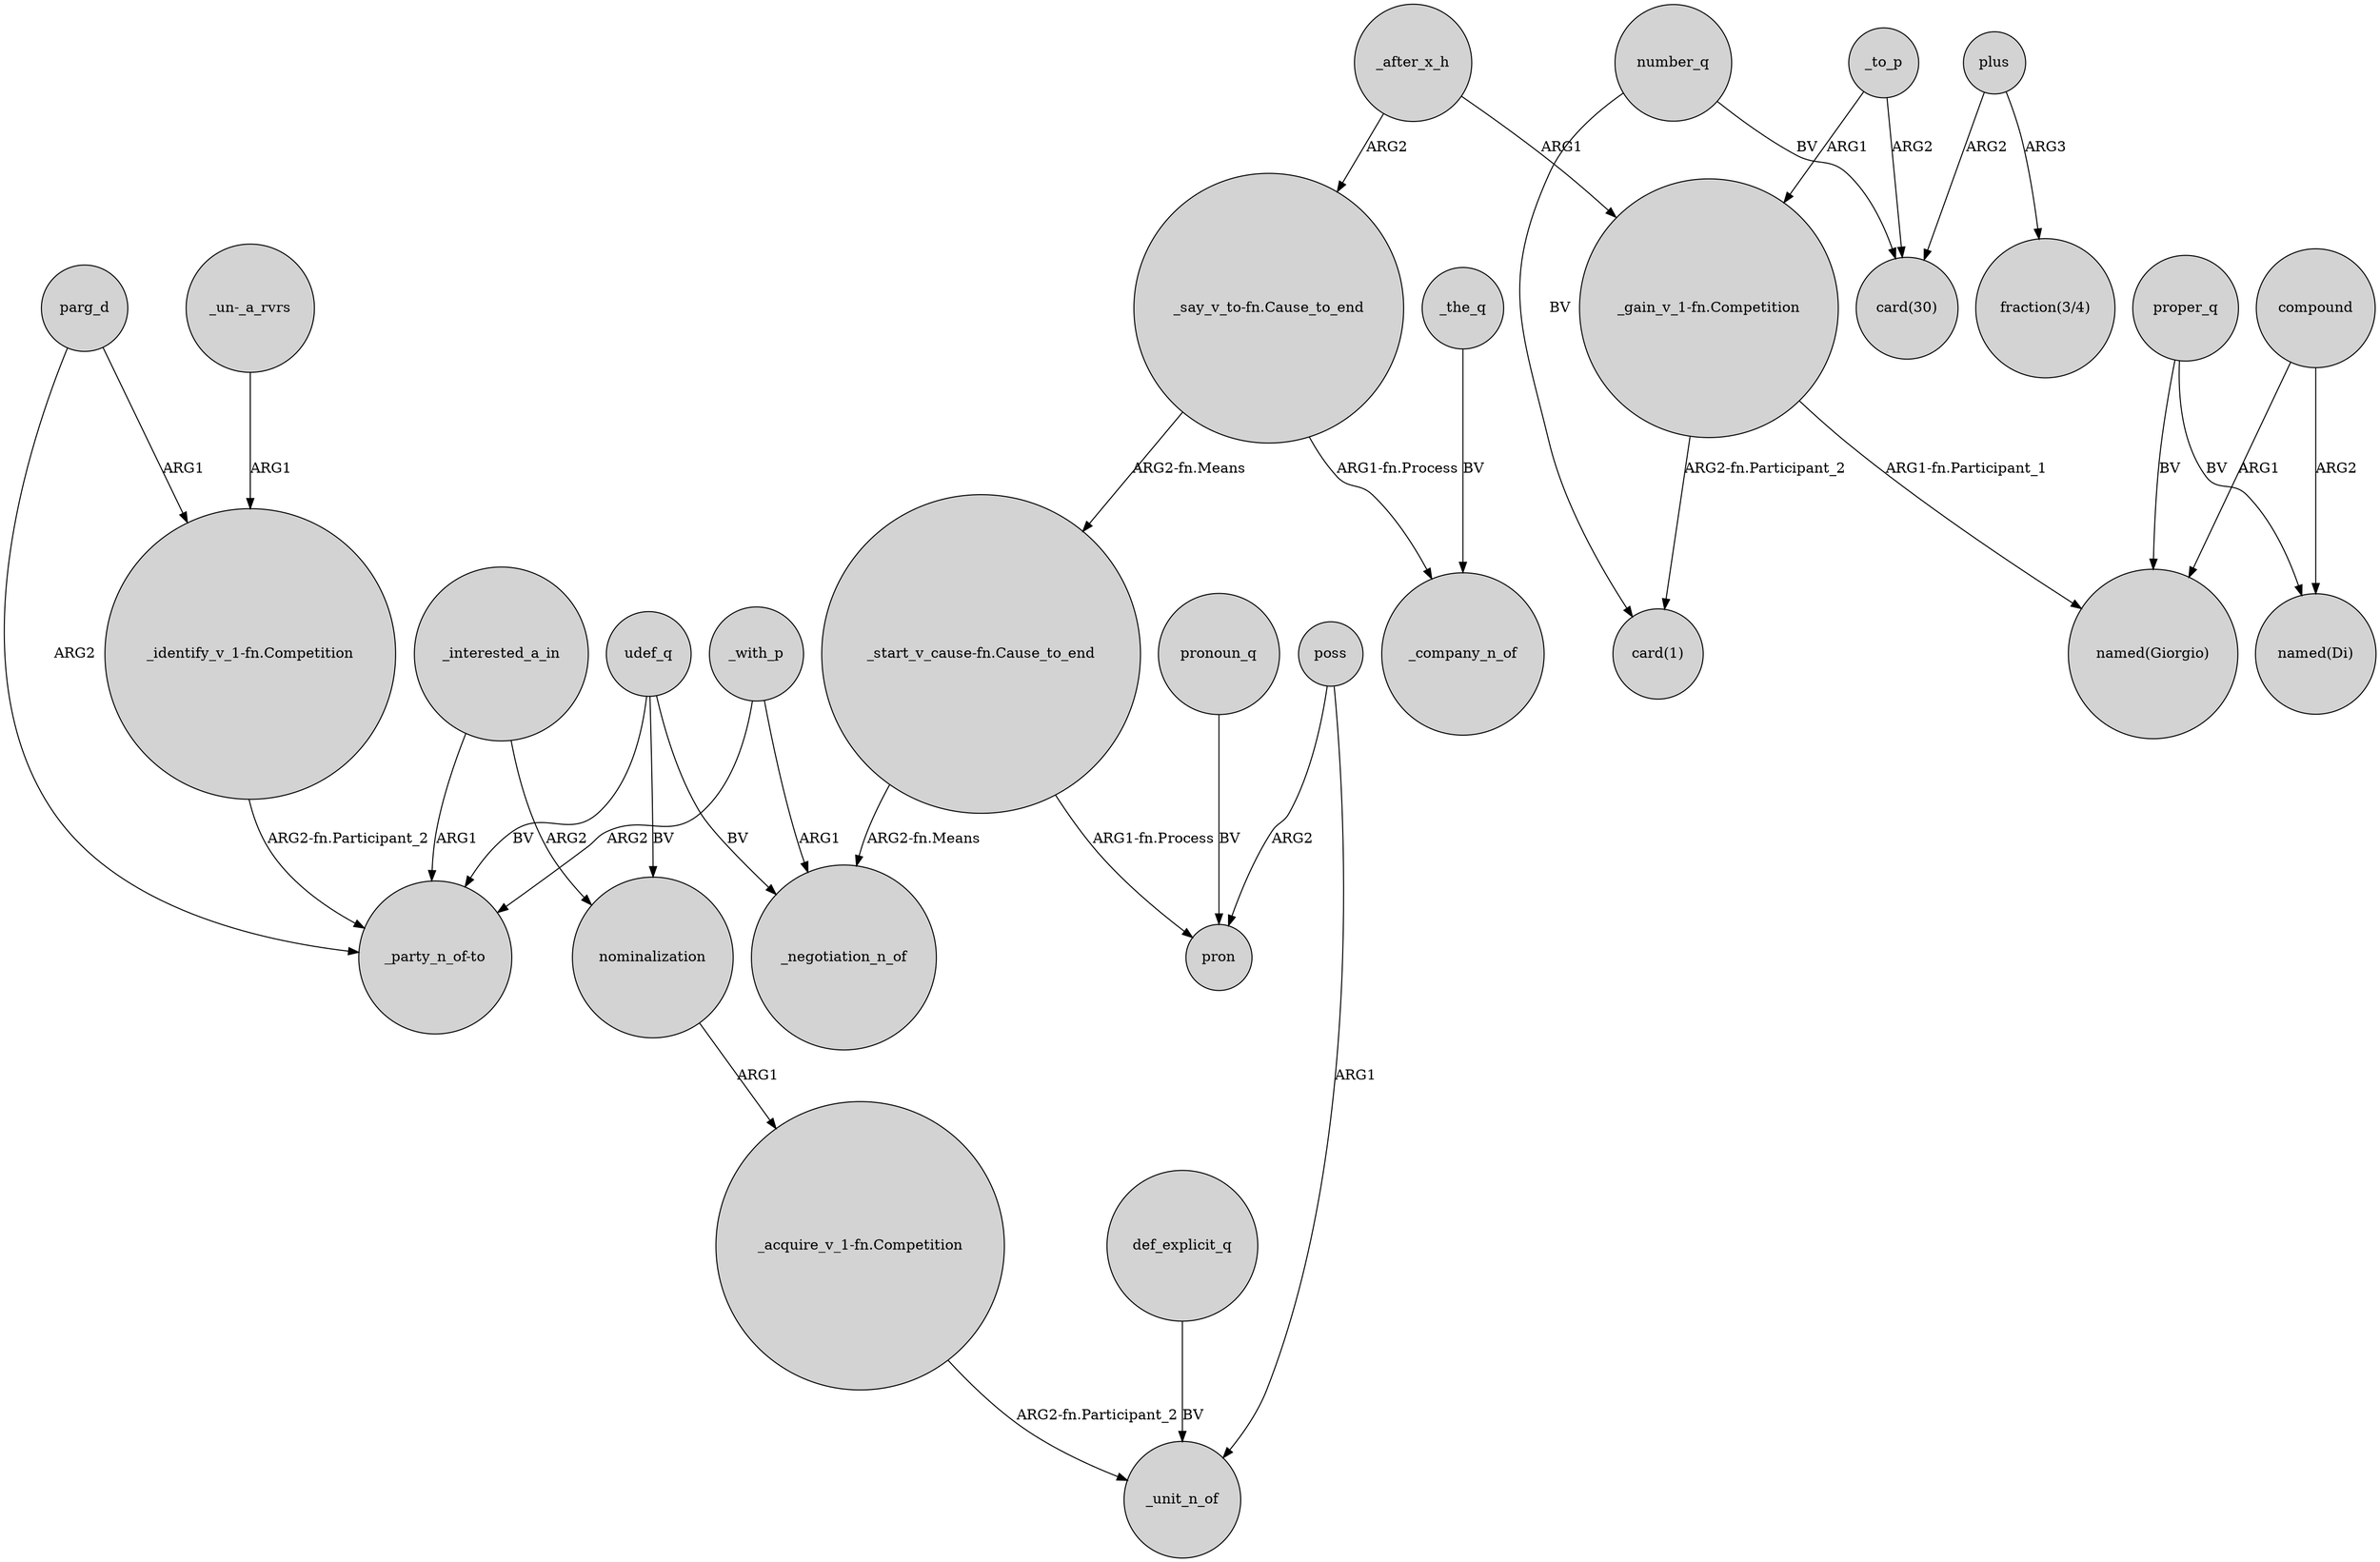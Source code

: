 digraph {
	node [shape=circle style=filled]
	_with_p -> "_party_n_of-to" [label=ARG2]
	proper_q -> "named(Di)" [label=BV]
	"_start_v_cause-fn.Cause_to_end" -> _negotiation_n_of [label="ARG2-fn.Means"]
	_interested_a_in -> nominalization [label=ARG2]
	number_q -> "card(1)" [label=BV]
	parg_d -> "_party_n_of-to" [label=ARG2]
	udef_q -> nominalization [label=BV]
	"_gain_v_1-fn.Competition" -> "card(1)" [label="ARG2-fn.Participant_2"]
	_to_p -> "_gain_v_1-fn.Competition" [label=ARG1]
	_to_p -> "card(30)" [label=ARG2]
	_interested_a_in -> "_party_n_of-to" [label=ARG1]
	plus -> "card(30)" [label=ARG2]
	parg_d -> "_identify_v_1-fn.Competition" [label=ARG1]
	pronoun_q -> pron [label=BV]
	poss -> pron [label=ARG2]
	proper_q -> "named(Giorgio)" [label=BV]
	def_explicit_q -> _unit_n_of [label=BV]
	"_say_v_to-fn.Cause_to_end" -> "_start_v_cause-fn.Cause_to_end" [label="ARG2-fn.Means"]
	"_identify_v_1-fn.Competition" -> "_party_n_of-to" [label="ARG2-fn.Participant_2"]
	udef_q -> _negotiation_n_of [label=BV]
	"_un-_a_rvrs" -> "_identify_v_1-fn.Competition" [label=ARG1]
	compound -> "named(Giorgio)" [label=ARG1]
	"_gain_v_1-fn.Competition" -> "named(Giorgio)" [label="ARG1-fn.Participant_1"]
	"_say_v_to-fn.Cause_to_end" -> _company_n_of [label="ARG1-fn.Process"]
	compound -> "named(Di)" [label=ARG2]
	nominalization -> "_acquire_v_1-fn.Competition" [label=ARG1]
	"_start_v_cause-fn.Cause_to_end" -> pron [label="ARG1-fn.Process"]
	poss -> _unit_n_of [label=ARG1]
	_after_x_h -> "_gain_v_1-fn.Competition" [label=ARG1]
	"_acquire_v_1-fn.Competition" -> _unit_n_of [label="ARG2-fn.Participant_2"]
	plus -> "fraction(3/4)" [label=ARG3]
	udef_q -> "_party_n_of-to" [label=BV]
	_after_x_h -> "_say_v_to-fn.Cause_to_end" [label=ARG2]
	_the_q -> _company_n_of [label=BV]
	_with_p -> _negotiation_n_of [label=ARG1]
	number_q -> "card(30)" [label=BV]
}
